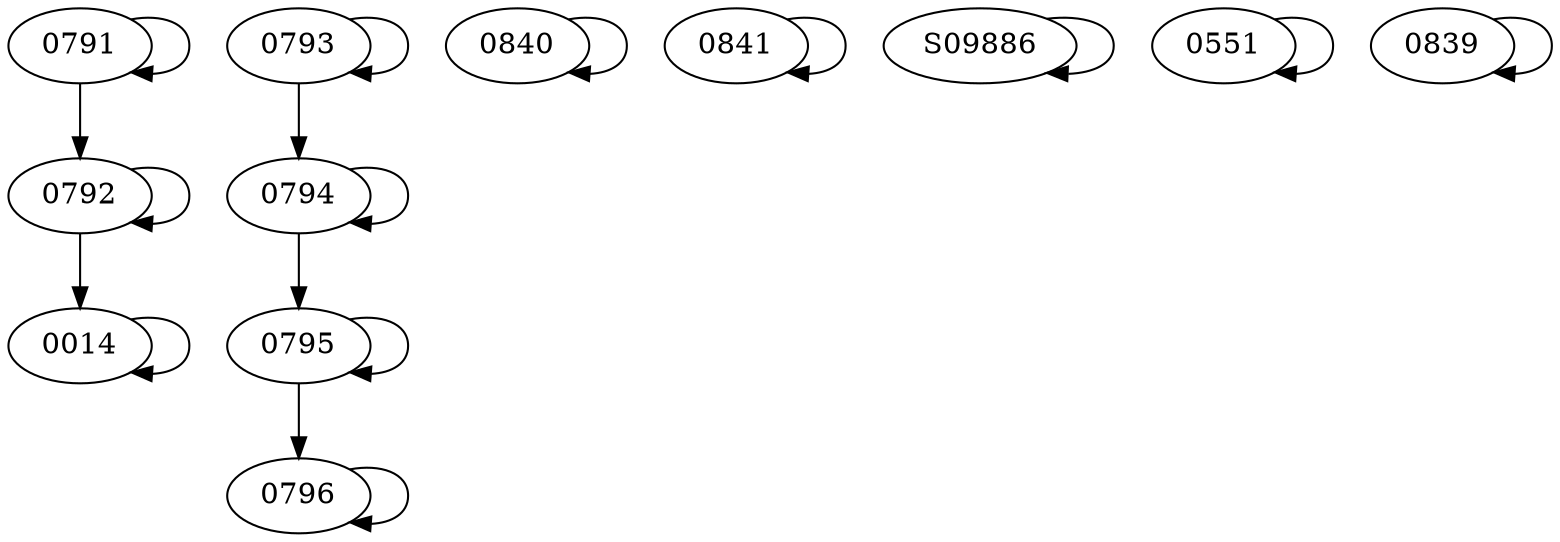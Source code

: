 digraph "" {
0014;
0796;
0791;
0840;
0841;
0792;
0793;
0794;
0795;
S09886;
0551;
0839;
0014 -> 0014  [key=0, weight="1.0"];
0796 -> 0796  [key=0, weight="1.0"];
0791 -> 0791  [key=0, weight="0.903102016607"];
0791 -> 0792  [key=0, weight="0.0968979833926"];
0840 -> 0840  [key=0, weight="1.0"];
0841 -> 0841  [key=0, weight="1.0"];
0792 -> 0792  [key=0, weight="0.870863288711"];
0792 -> 0014  [key=0, weight="0.129136711289"];
0793 -> 0793  [key=0, weight="0.918959838618"];
0793 -> 0794  [key=0, weight="0.0810401613822"];
0794 -> 0794  [key=0, weight="0.786660364708"];
0794 -> 0795  [key=0, weight="0.213339635292"];
0795 -> 0795  [key=0, weight="0.902087477934"];
0795 -> 0796  [key=0, weight="0.0979125220656"];
S09886 -> S09886  [key=0, weight="1.0"];
0551 -> 0551  [key=0, weight="1.0"];
0839 -> 0839  [key=0, weight="1.0"];
}
